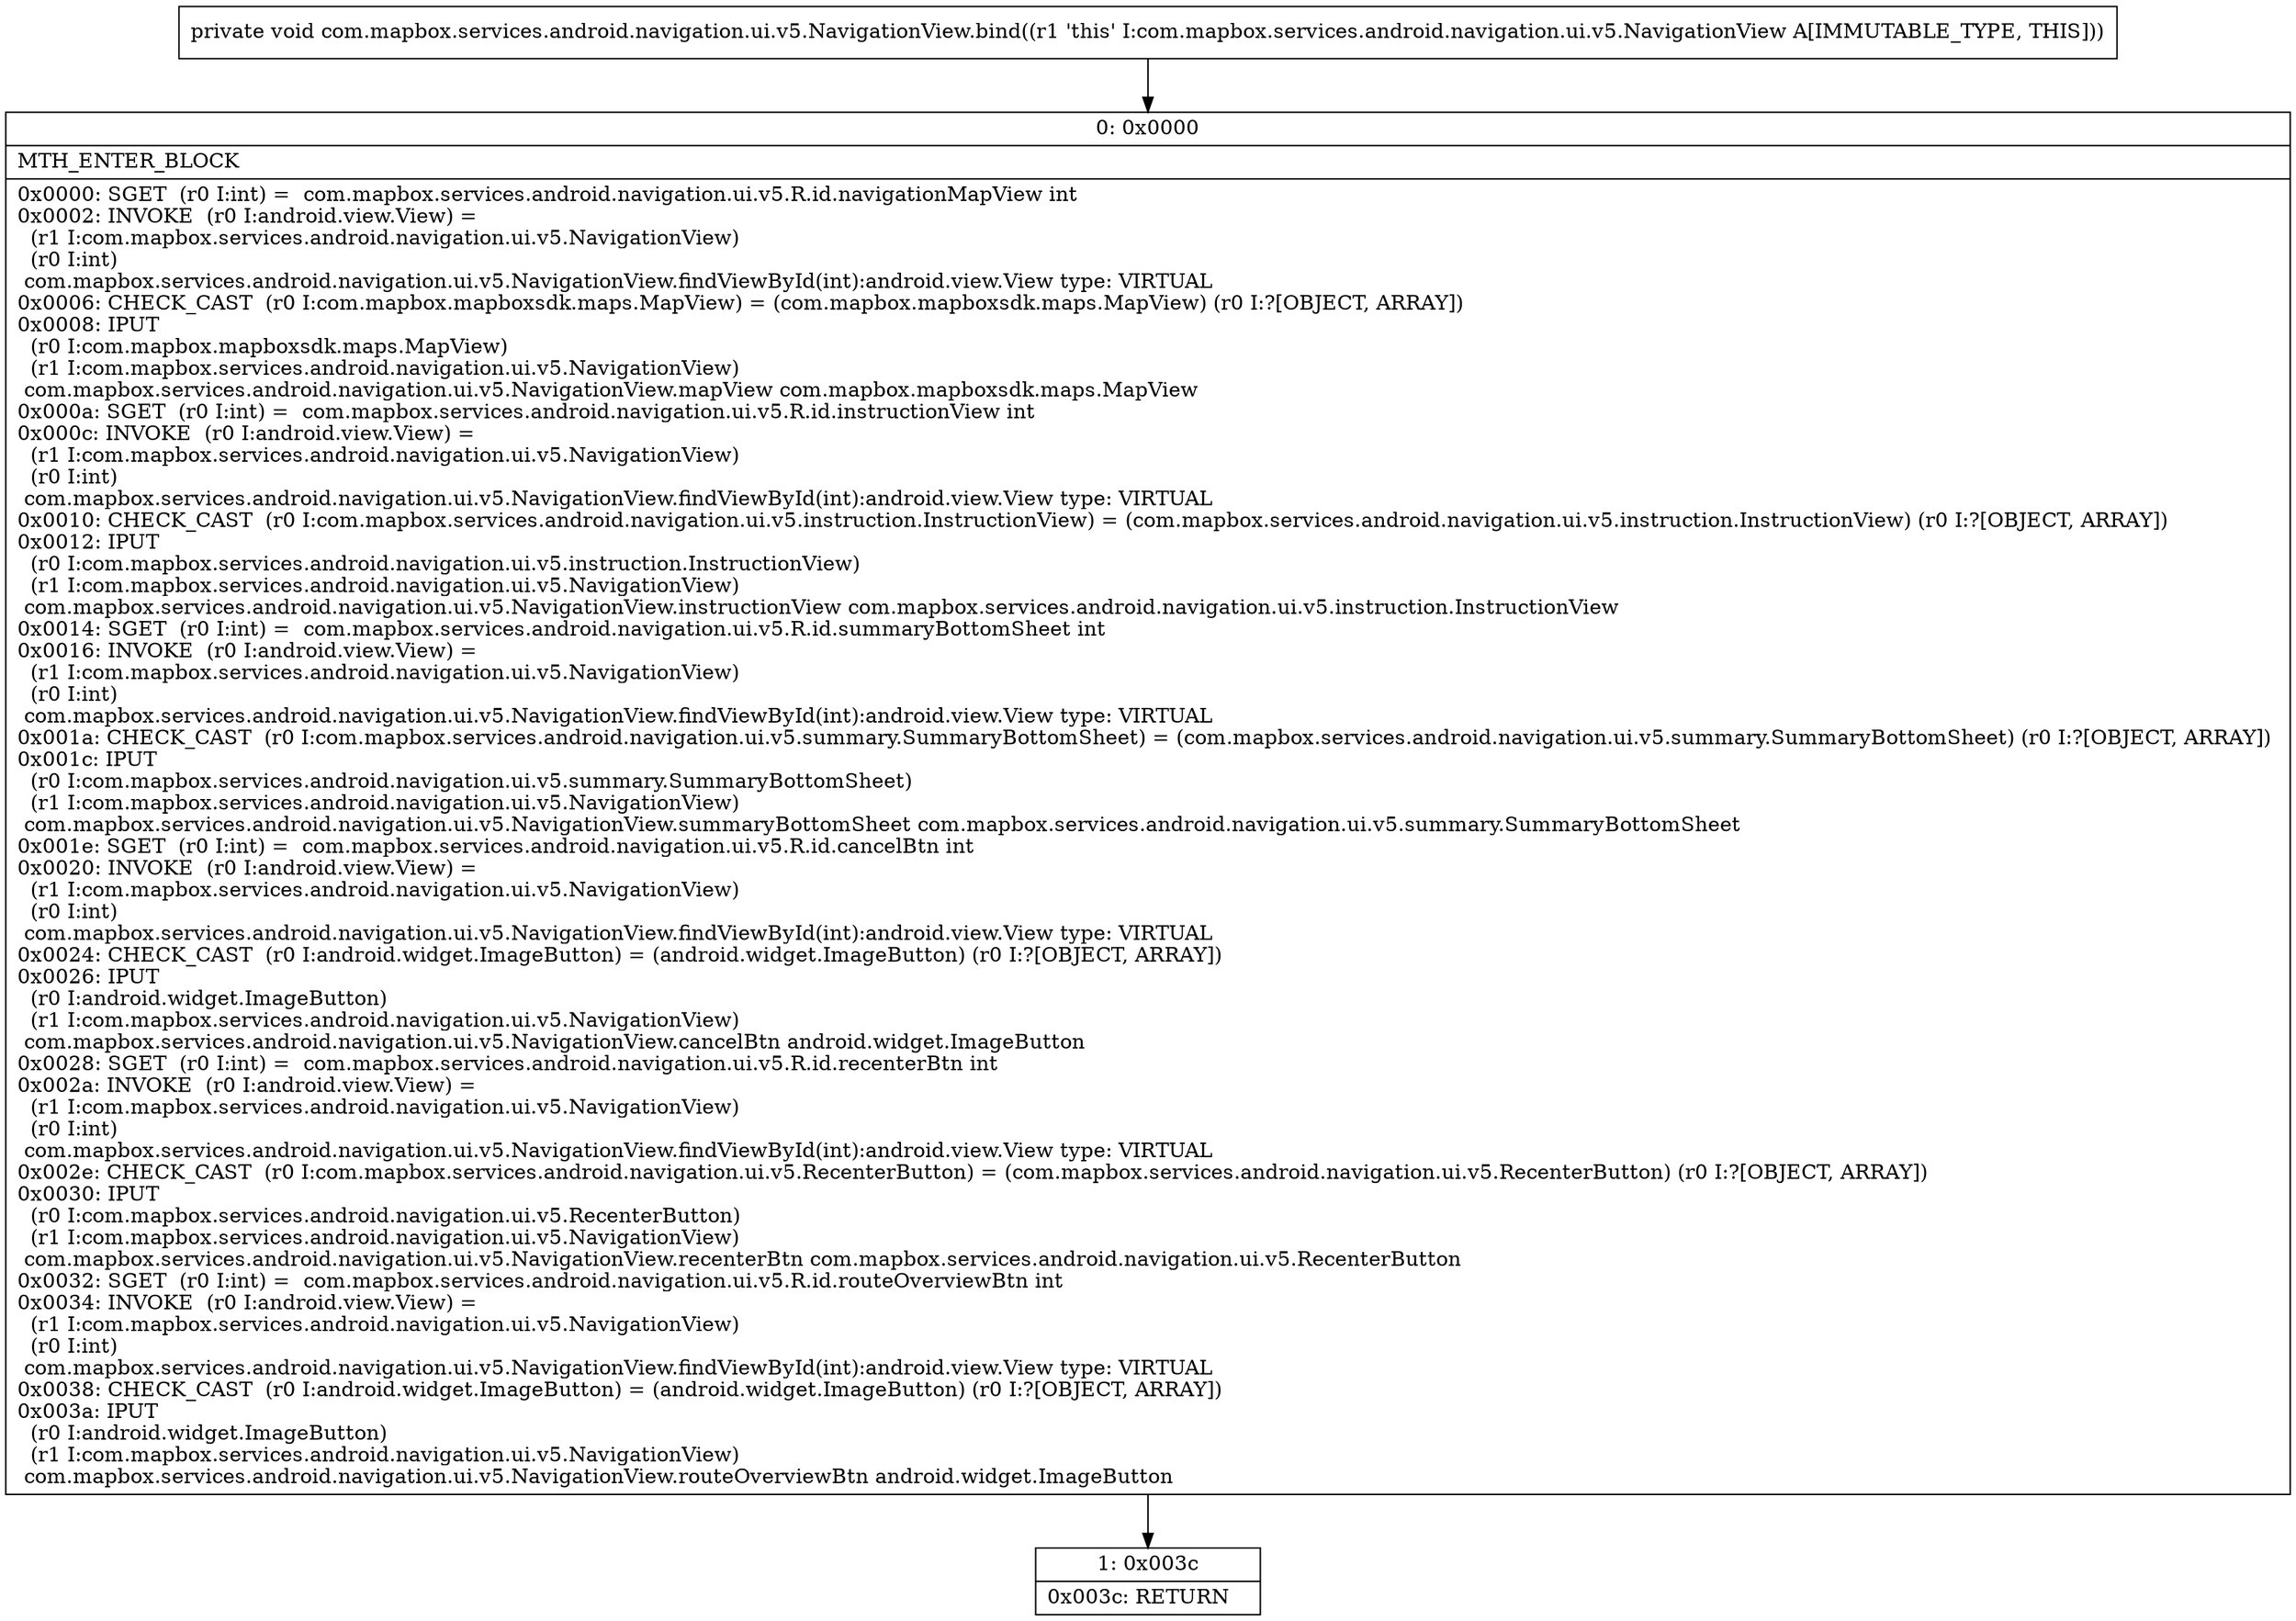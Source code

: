 digraph "CFG forcom.mapbox.services.android.navigation.ui.v5.NavigationView.bind()V" {
Node_0 [shape=record,label="{0\:\ 0x0000|MTH_ENTER_BLOCK\l|0x0000: SGET  (r0 I:int) =  com.mapbox.services.android.navigation.ui.v5.R.id.navigationMapView int \l0x0002: INVOKE  (r0 I:android.view.View) = \l  (r1 I:com.mapbox.services.android.navigation.ui.v5.NavigationView)\l  (r0 I:int)\l com.mapbox.services.android.navigation.ui.v5.NavigationView.findViewById(int):android.view.View type: VIRTUAL \l0x0006: CHECK_CAST  (r0 I:com.mapbox.mapboxsdk.maps.MapView) = (com.mapbox.mapboxsdk.maps.MapView) (r0 I:?[OBJECT, ARRAY]) \l0x0008: IPUT  \l  (r0 I:com.mapbox.mapboxsdk.maps.MapView)\l  (r1 I:com.mapbox.services.android.navigation.ui.v5.NavigationView)\l com.mapbox.services.android.navigation.ui.v5.NavigationView.mapView com.mapbox.mapboxsdk.maps.MapView \l0x000a: SGET  (r0 I:int) =  com.mapbox.services.android.navigation.ui.v5.R.id.instructionView int \l0x000c: INVOKE  (r0 I:android.view.View) = \l  (r1 I:com.mapbox.services.android.navigation.ui.v5.NavigationView)\l  (r0 I:int)\l com.mapbox.services.android.navigation.ui.v5.NavigationView.findViewById(int):android.view.View type: VIRTUAL \l0x0010: CHECK_CAST  (r0 I:com.mapbox.services.android.navigation.ui.v5.instruction.InstructionView) = (com.mapbox.services.android.navigation.ui.v5.instruction.InstructionView) (r0 I:?[OBJECT, ARRAY]) \l0x0012: IPUT  \l  (r0 I:com.mapbox.services.android.navigation.ui.v5.instruction.InstructionView)\l  (r1 I:com.mapbox.services.android.navigation.ui.v5.NavigationView)\l com.mapbox.services.android.navigation.ui.v5.NavigationView.instructionView com.mapbox.services.android.navigation.ui.v5.instruction.InstructionView \l0x0014: SGET  (r0 I:int) =  com.mapbox.services.android.navigation.ui.v5.R.id.summaryBottomSheet int \l0x0016: INVOKE  (r0 I:android.view.View) = \l  (r1 I:com.mapbox.services.android.navigation.ui.v5.NavigationView)\l  (r0 I:int)\l com.mapbox.services.android.navigation.ui.v5.NavigationView.findViewById(int):android.view.View type: VIRTUAL \l0x001a: CHECK_CAST  (r0 I:com.mapbox.services.android.navigation.ui.v5.summary.SummaryBottomSheet) = (com.mapbox.services.android.navigation.ui.v5.summary.SummaryBottomSheet) (r0 I:?[OBJECT, ARRAY]) \l0x001c: IPUT  \l  (r0 I:com.mapbox.services.android.navigation.ui.v5.summary.SummaryBottomSheet)\l  (r1 I:com.mapbox.services.android.navigation.ui.v5.NavigationView)\l com.mapbox.services.android.navigation.ui.v5.NavigationView.summaryBottomSheet com.mapbox.services.android.navigation.ui.v5.summary.SummaryBottomSheet \l0x001e: SGET  (r0 I:int) =  com.mapbox.services.android.navigation.ui.v5.R.id.cancelBtn int \l0x0020: INVOKE  (r0 I:android.view.View) = \l  (r1 I:com.mapbox.services.android.navigation.ui.v5.NavigationView)\l  (r0 I:int)\l com.mapbox.services.android.navigation.ui.v5.NavigationView.findViewById(int):android.view.View type: VIRTUAL \l0x0024: CHECK_CAST  (r0 I:android.widget.ImageButton) = (android.widget.ImageButton) (r0 I:?[OBJECT, ARRAY]) \l0x0026: IPUT  \l  (r0 I:android.widget.ImageButton)\l  (r1 I:com.mapbox.services.android.navigation.ui.v5.NavigationView)\l com.mapbox.services.android.navigation.ui.v5.NavigationView.cancelBtn android.widget.ImageButton \l0x0028: SGET  (r0 I:int) =  com.mapbox.services.android.navigation.ui.v5.R.id.recenterBtn int \l0x002a: INVOKE  (r0 I:android.view.View) = \l  (r1 I:com.mapbox.services.android.navigation.ui.v5.NavigationView)\l  (r0 I:int)\l com.mapbox.services.android.navigation.ui.v5.NavigationView.findViewById(int):android.view.View type: VIRTUAL \l0x002e: CHECK_CAST  (r0 I:com.mapbox.services.android.navigation.ui.v5.RecenterButton) = (com.mapbox.services.android.navigation.ui.v5.RecenterButton) (r0 I:?[OBJECT, ARRAY]) \l0x0030: IPUT  \l  (r0 I:com.mapbox.services.android.navigation.ui.v5.RecenterButton)\l  (r1 I:com.mapbox.services.android.navigation.ui.v5.NavigationView)\l com.mapbox.services.android.navigation.ui.v5.NavigationView.recenterBtn com.mapbox.services.android.navigation.ui.v5.RecenterButton \l0x0032: SGET  (r0 I:int) =  com.mapbox.services.android.navigation.ui.v5.R.id.routeOverviewBtn int \l0x0034: INVOKE  (r0 I:android.view.View) = \l  (r1 I:com.mapbox.services.android.navigation.ui.v5.NavigationView)\l  (r0 I:int)\l com.mapbox.services.android.navigation.ui.v5.NavigationView.findViewById(int):android.view.View type: VIRTUAL \l0x0038: CHECK_CAST  (r0 I:android.widget.ImageButton) = (android.widget.ImageButton) (r0 I:?[OBJECT, ARRAY]) \l0x003a: IPUT  \l  (r0 I:android.widget.ImageButton)\l  (r1 I:com.mapbox.services.android.navigation.ui.v5.NavigationView)\l com.mapbox.services.android.navigation.ui.v5.NavigationView.routeOverviewBtn android.widget.ImageButton \l}"];
Node_1 [shape=record,label="{1\:\ 0x003c|0x003c: RETURN   \l}"];
MethodNode[shape=record,label="{private void com.mapbox.services.android.navigation.ui.v5.NavigationView.bind((r1 'this' I:com.mapbox.services.android.navigation.ui.v5.NavigationView A[IMMUTABLE_TYPE, THIS])) }"];
MethodNode -> Node_0;
Node_0 -> Node_1;
}

